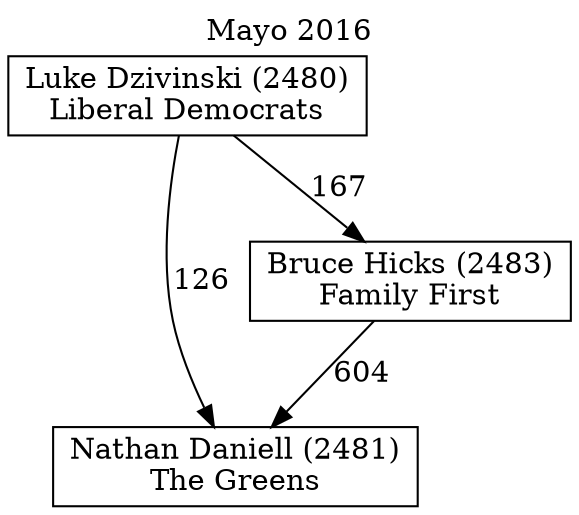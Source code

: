 // House preference flow
digraph "Nathan Daniell (2481)_Mayo_2016" {
	graph [label="Mayo 2016" labelloc=t]
	node [shape=box]
	"Nathan Daniell (2481)" [label="Nathan Daniell (2481)
The Greens"]
	"Bruce Hicks (2483)" [label="Bruce Hicks (2483)
Family First"]
	"Luke Dzivinski (2480)" [label="Luke Dzivinski (2480)
Liberal Democrats"]
	"Nathan Daniell (2481)" [label="Nathan Daniell (2481)
The Greens"]
	"Luke Dzivinski (2480)" [label="Luke Dzivinski (2480)
Liberal Democrats"]
	"Luke Dzivinski (2480)" [label="Luke Dzivinski (2480)
Liberal Democrats"]
	"Bruce Hicks (2483)" [label="Bruce Hicks (2483)
Family First"]
	"Luke Dzivinski (2480)" [label="Luke Dzivinski (2480)
Liberal Democrats"]
	"Luke Dzivinski (2480)" [label="Luke Dzivinski (2480)
Liberal Democrats"]
	"Bruce Hicks (2483)" -> "Nathan Daniell (2481)" [label=604]
	"Luke Dzivinski (2480)" -> "Bruce Hicks (2483)" [label=167]
	"Luke Dzivinski (2480)" -> "Nathan Daniell (2481)" [label=126]
}
